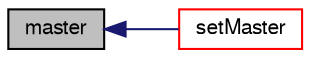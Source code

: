 digraph "master"
{
  bgcolor="transparent";
  edge [fontname="FreeSans",fontsize="10",labelfontname="FreeSans",labelfontsize="10"];
  node [fontname="FreeSans",fontsize="10",shape=record];
  rankdir="LR";
  Node1515 [label="master",height=0.2,width=0.4,color="black", fillcolor="grey75", style="filled", fontcolor="black"];
  Node1515 -> Node1516 [dir="back",color="midnightblue",fontsize="10",style="solid",fontname="FreeSans"];
  Node1516 [label="setMaster",height=0.2,width=0.4,color="red",URL="$a30682.html#af62f4355fcee4da87dbdf3b365d3d73a",tooltip="Set the master patch - master is responsible for updating all. "];
}
